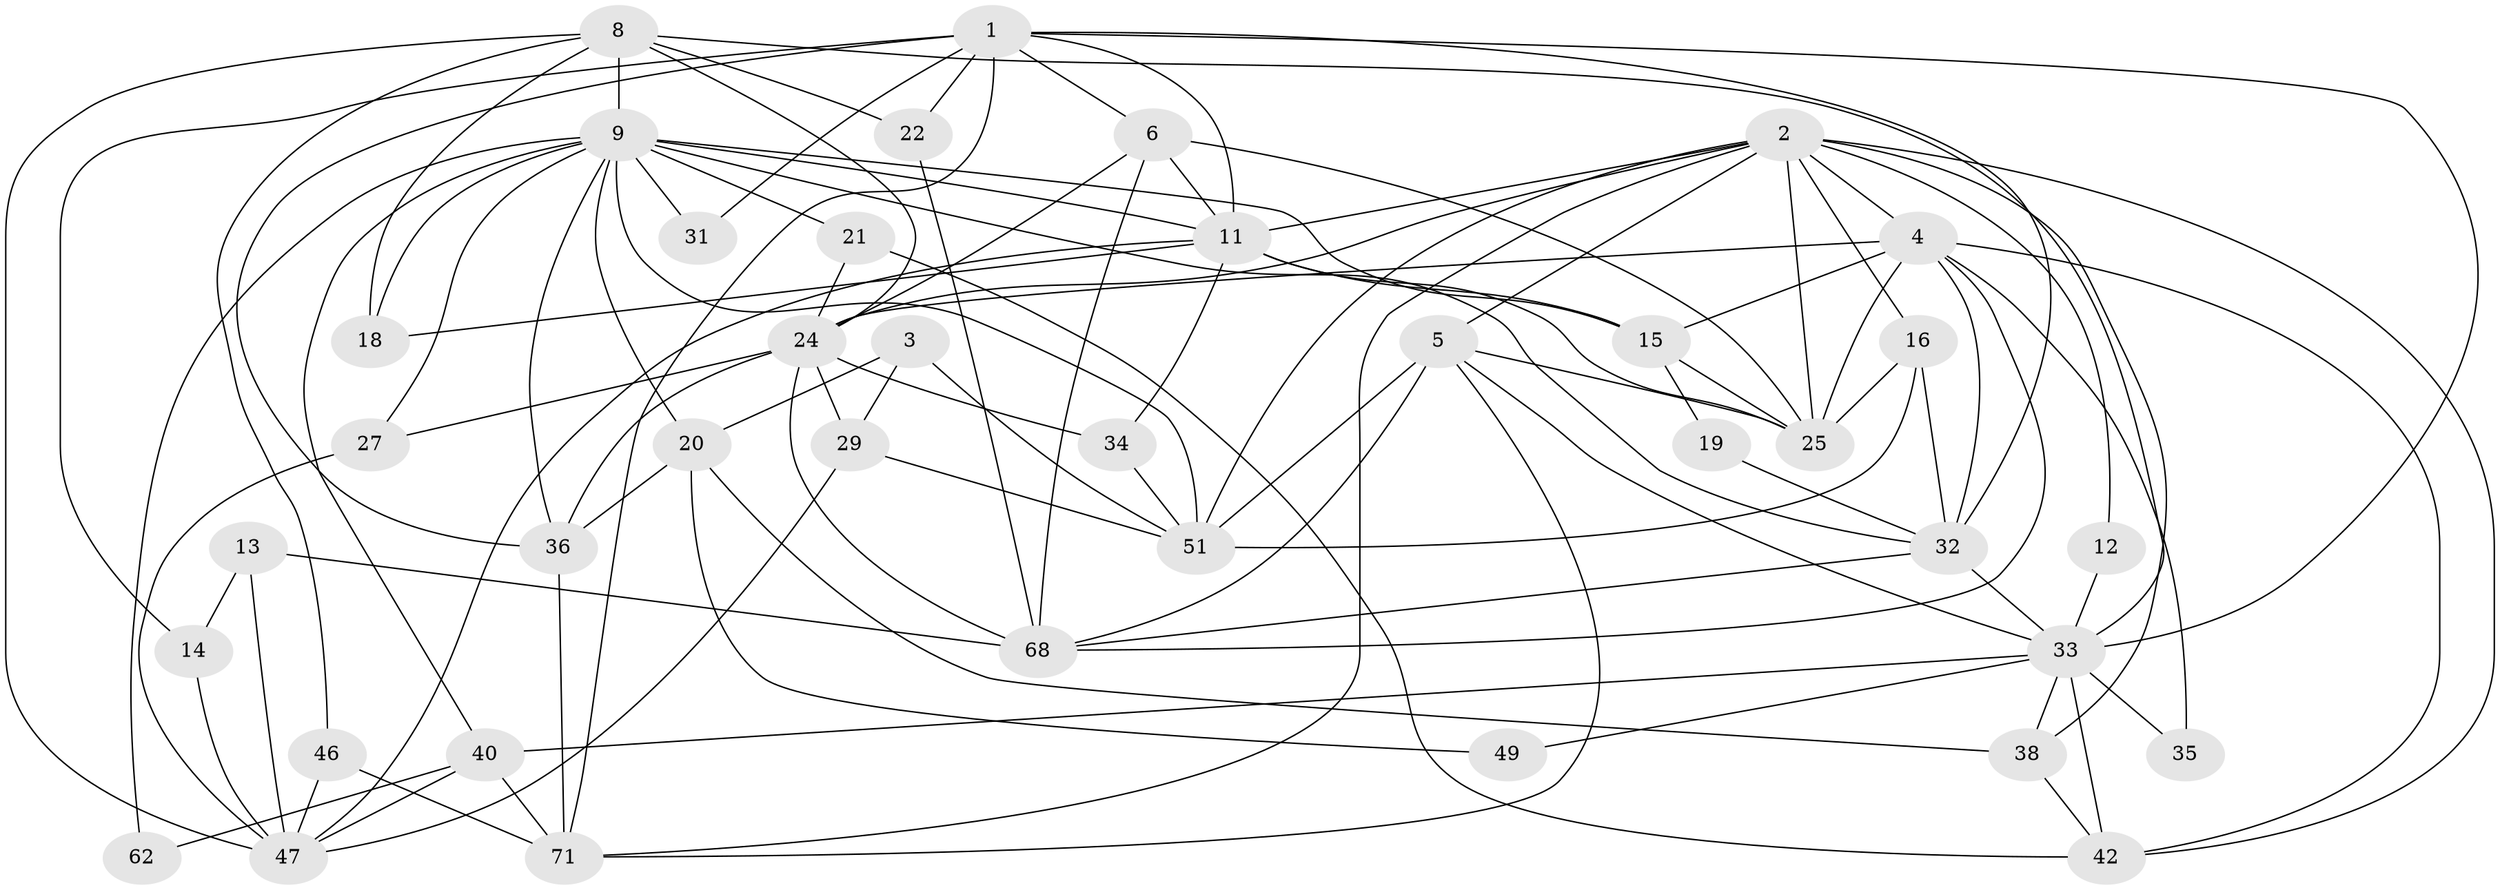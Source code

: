 // original degree distribution, {4: 0.25316455696202533, 5: 0.20253164556962025, 3: 0.2911392405063291, 2: 0.12658227848101267, 8: 0.02531645569620253, 6: 0.08860759493670886, 9: 0.012658227848101266}
// Generated by graph-tools (version 1.1) at 2025/54/03/05/25 16:54:47]
// undirected, 39 vertices, 103 edges
graph export_dot {
graph [start="1"]
  node [color=gray90,style=filled];
  1 [super="+57"];
  2 [super="+26+30+7+61"];
  3;
  4 [super="+10+45+65"];
  5 [super="+69+70"];
  6 [super="+53"];
  8 [super="+56+28"];
  9 [super="+59"];
  11 [super="+39+43"];
  12;
  13;
  14;
  15;
  16;
  18 [super="+52"];
  19;
  20 [super="+23"];
  21;
  22;
  24 [super="+37+75"];
  25 [super="+67+41"];
  27;
  29 [super="+66"];
  31;
  32;
  33 [super="+50"];
  34;
  35;
  36 [super="+48"];
  38;
  40 [super="+60"];
  42 [super="+44"];
  46;
  47 [super="+64"];
  49;
  51 [super="+74"];
  62;
  68 [super="+76"];
  71 [super="+72"];
  1 -- 22;
  1 -- 33;
  1 -- 6;
  1 -- 32;
  1 -- 36;
  1 -- 71;
  1 -- 11;
  1 -- 14;
  1 -- 31;
  2 -- 71;
  2 -- 16;
  2 -- 4;
  2 -- 38;
  2 -- 24;
  2 -- 12;
  2 -- 11;
  2 -- 5;
  2 -- 42;
  2 -- 25 [weight=2];
  2 -- 51;
  3 -- 51;
  3 -- 20;
  3 -- 29;
  4 -- 42;
  4 -- 32 [weight=2];
  4 -- 35;
  4 -- 15;
  4 -- 24 [weight=2];
  4 -- 68;
  4 -- 25 [weight=3];
  5 -- 51;
  5 -- 33;
  5 -- 68;
  5 -- 71;
  5 -- 25;
  6 -- 68;
  6 -- 24;
  6 -- 11;
  6 -- 25;
  8 -- 47;
  8 -- 33;
  8 -- 18;
  8 -- 22;
  8 -- 24;
  8 -- 9;
  8 -- 46;
  9 -- 11 [weight=3];
  9 -- 32;
  9 -- 36;
  9 -- 15;
  9 -- 18;
  9 -- 21;
  9 -- 27;
  9 -- 62;
  9 -- 31;
  9 -- 40;
  9 -- 51;
  9 -- 20;
  11 -- 34;
  11 -- 15;
  11 -- 18 [weight=2];
  11 -- 47;
  11 -- 25;
  12 -- 33;
  13 -- 68;
  13 -- 47;
  13 -- 14;
  14 -- 47;
  15 -- 25;
  15 -- 19;
  16 -- 32;
  16 -- 25;
  16 -- 51;
  19 -- 32;
  20 -- 38;
  20 -- 49;
  20 -- 36;
  21 -- 24;
  21 -- 42;
  22 -- 68;
  24 -- 68;
  24 -- 36;
  24 -- 27;
  24 -- 34;
  24 -- 29;
  27 -- 47;
  29 -- 47;
  29 -- 51;
  32 -- 33;
  32 -- 68;
  33 -- 40;
  33 -- 35;
  33 -- 38;
  33 -- 42;
  33 -- 49;
  34 -- 51;
  36 -- 71;
  38 -- 42;
  40 -- 71 [weight=2];
  40 -- 47;
  40 -- 62;
  46 -- 71;
  46 -- 47;
}
